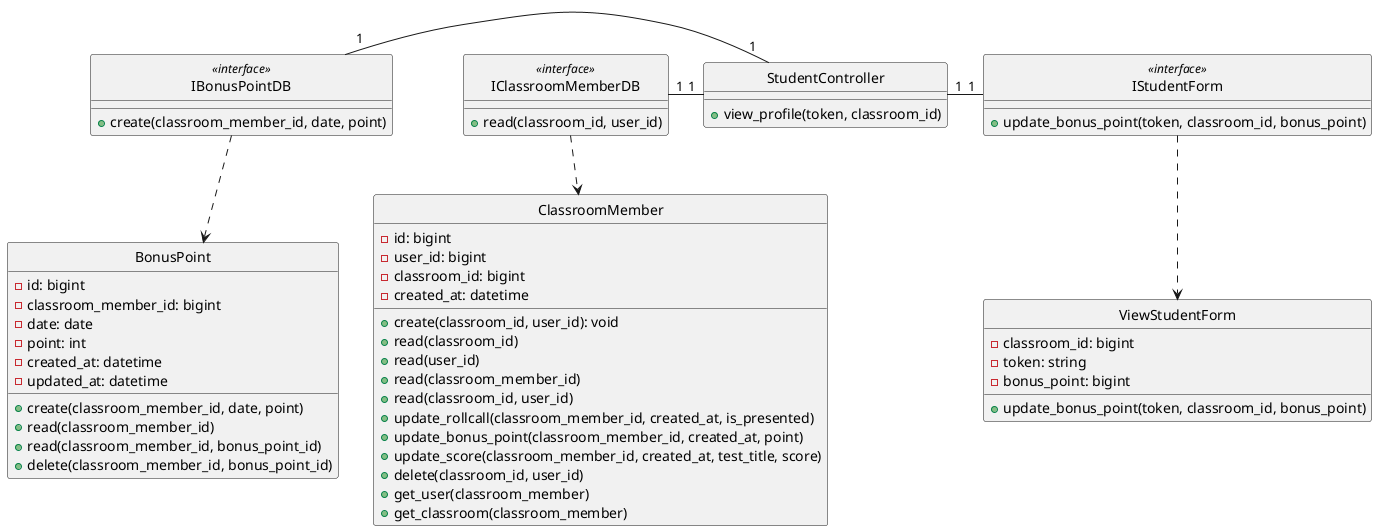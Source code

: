 @startuml addStudent

class ViewStudentForm {
    - classroom_id: bigint
    - token: string
    - bonus_point: bigint

    + update_bonus_point(token, classroom_id, bonus_point)
}

class IStudentForm <<interface>> {
    + update_bonus_point(token, classroom_id, bonus_point)
}

class StudentController {
    + view_profile(token, classroom_id)
}

class ClassroomMember {
    - id: bigint
    - user_id: bigint
    - classroom_id: bigint
    - created_at: datetime

    + create(classroom_id, user_id): void
    + read(classroom_id)
    + read(user_id)
    + read(classroom_member_id)
    + read(classroom_id, user_id)
    + update_rollcall(classroom_member_id, created_at, is_presented)
    + update_bonus_point(classroom_member_id, created_at, point)
    + update_score(classroom_member_id, created_at, test_title, score)
    + delete(classroom_id, user_id)
    + get_user(classroom_member)
    + get_classroom(classroom_member)
}

class IClassroomMemberDB <<interface>> {
    + read(classroom_id, user_id)
}


class BonusPoint {
    - id: bigint
    - classroom_member_id: bigint
    - date: date
    - point: int
    - created_at: datetime
    - updated_at: datetime

    + create(classroom_member_id, date, point)
    + read(classroom_member_id)
    + read(classroom_member_id, bonus_point_id)
    + delete(classroom_member_id, bonus_point_id)
}

class IBonusPointDB <<interface>> {
    + create(classroom_member_id, date, point)
}

hide ViewStudentForm circle
hide IStudentForm <<interface>> circle
hide StudentController circle
hide IClassroomMemberDB <<interface>> circle
hide ClassroomMember circle
hide IBonusPointDB <<interface>> circle
hide BonusPoint circle 


IStudentForm .down.> ViewStudentForm
IClassroomMemberDB .down.> ClassroomMember
IBonusPointDB .down.> BonusPoint
IStudentForm "1"-left-"1" StudentController
StudentController "1"-left-"1" IClassroomMemberDB
StudentController "1"-left-"1" IBonusPointDB


@enduml
